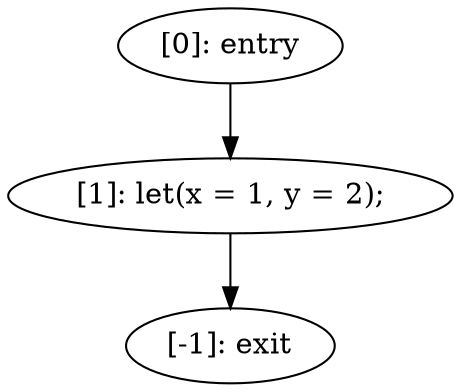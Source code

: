 digraph {
"0" [label="[-1]: exit"] 
"1" [label="[0]: entry"] 
"2" [label="[1]: let(x = 1, y = 2);\n"] 
"1" -> "2" [label=""] 
"2" -> "0" [label=""] 
}
